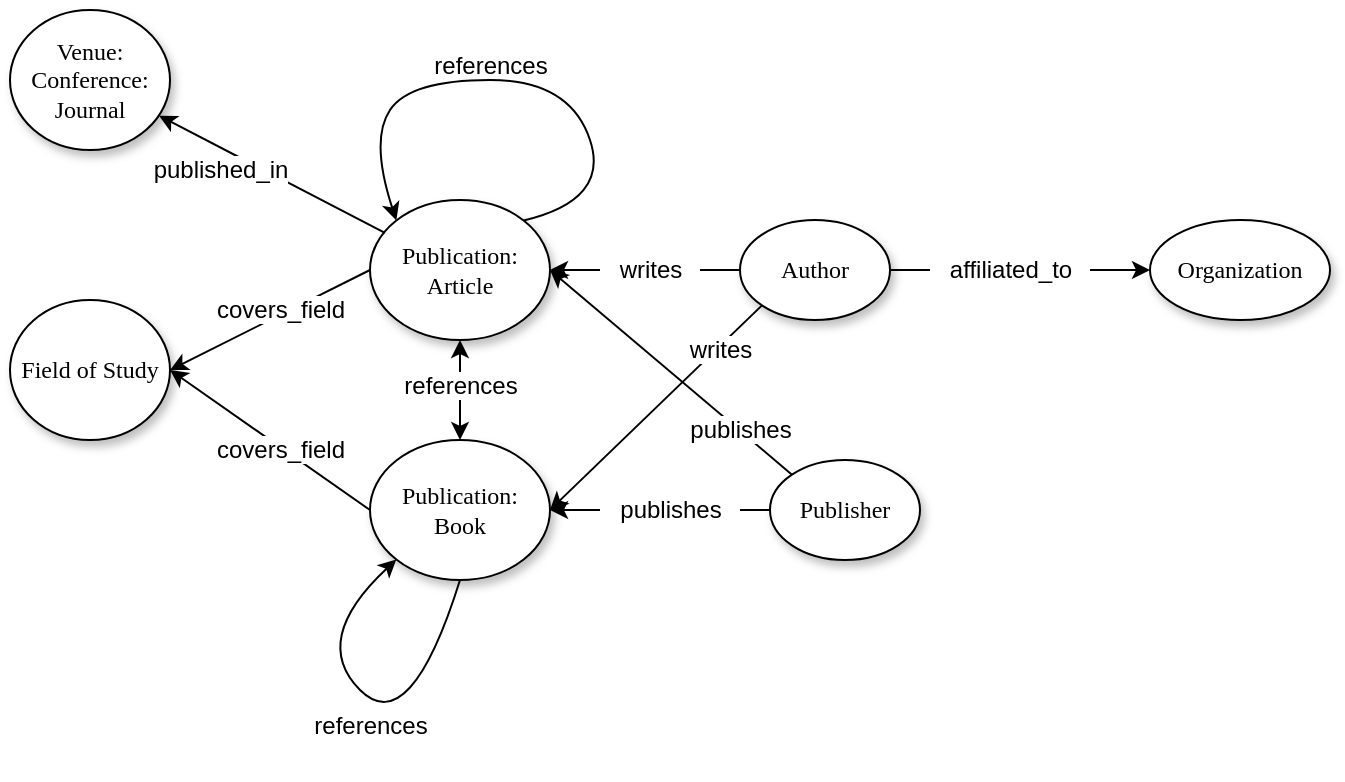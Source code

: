 <mxfile version="20.5.1" type="device"><diagram name="Page-1" id="42789a77-a242-8287-6e28-9cd8cfd52e62"><mxGraphModel dx="2522" dy="714" grid="1" gridSize="10" guides="1" tooltips="1" connect="1" arrows="1" fold="1" page="1" pageScale="1" pageWidth="1100" pageHeight="850" background="none" math="0" shadow="0"><root><mxCell id="0"/><mxCell id="1" parent="0"/><mxCell id="1ea317790d2ca983-1" value="&lt;div&gt;Publication: &lt;br&gt;&lt;/div&gt;&lt;div&gt;Article&lt;br&gt;&lt;/div&gt;" style="ellipse;whiteSpace=wrap;html=1;rounded=0;shadow=1;comic=0;labelBackgroundColor=none;strokeWidth=1;fontFamily=Verdana;fontSize=12;align=center;" parent="1" vertex="1"><mxGeometry x="-170" y="380" width="90" height="70" as="geometry"/></mxCell><mxCell id="1ea317790d2ca983-2" value="Author" style="ellipse;whiteSpace=wrap;html=1;rounded=0;shadow=1;comic=0;labelBackgroundColor=none;strokeWidth=1;fontFamily=Verdana;fontSize=12;align=center;" parent="1" vertex="1"><mxGeometry x="15" y="390" width="75" height="50" as="geometry"/></mxCell><mxCell id="1ea317790d2ca983-9" value="&lt;div&gt;Venue:&lt;/div&gt;&lt;div&gt;Conference:&lt;/div&gt;&lt;div&gt;Journal&lt;/div&gt;" style="ellipse;whiteSpace=wrap;html=1;rounded=0;shadow=1;comic=0;labelBackgroundColor=none;strokeWidth=1;fontFamily=Verdana;fontSize=12;align=center;" parent="1" vertex="1"><mxGeometry x="-350" y="285" width="80" height="70" as="geometry"/></mxCell><mxCell id="cQENNxlTNKGzeKSG3aV4-3" value="" style="endArrow=classic;html=1;rounded=0;exitX=0;exitY=0.5;exitDx=0;exitDy=0;entryX=1;entryY=0.5;entryDx=0;entryDy=0;startArrow=none;" edge="1" parent="1" source="cQENNxlTNKGzeKSG3aV4-6" target="1ea317790d2ca983-1"><mxGeometry width="50" height="50" relative="1" as="geometry"><mxPoint x="10" y="430" as="sourcePoint"/><mxPoint x="60" y="380" as="targetPoint"/></mxGeometry></mxCell><mxCell id="cQENNxlTNKGzeKSG3aV4-5" value="&lt;div&gt;references&lt;/div&gt;&lt;div&gt;&lt;br&gt;&lt;/div&gt;" style="text;html=1;resizable=0;autosize=1;align=center;verticalAlign=middle;points=[];fillColor=none;strokeColor=none;rounded=0;" vertex="1" parent="1"><mxGeometry x="-150" y="300" width="80" height="40" as="geometry"/></mxCell><mxCell id="cQENNxlTNKGzeKSG3aV4-9" value="" style="curved=1;endArrow=classic;html=1;rounded=0;exitX=1;exitY=0;exitDx=0;exitDy=0;entryX=0;entryY=0;entryDx=0;entryDy=0;" edge="1" parent="1" source="1ea317790d2ca983-1" target="1ea317790d2ca983-1"><mxGeometry width="50" height="50" relative="1" as="geometry"><mxPoint x="-100" y="380" as="sourcePoint"/><mxPoint x="-50" y="330" as="targetPoint"/><Array as="points"><mxPoint x="-50" y="380"/><mxPoint x="-70" y="320"/><mxPoint x="-150" y="320"/><mxPoint x="-170" y="350"/></Array></mxGeometry></mxCell><mxCell id="cQENNxlTNKGzeKSG3aV4-11" value="&lt;div&gt;Organization&lt;/div&gt;" style="ellipse;whiteSpace=wrap;html=1;rounded=0;shadow=1;comic=0;labelBackgroundColor=none;strokeWidth=1;fontFamily=Verdana;fontSize=12;align=center;" vertex="1" parent="1"><mxGeometry x="220" y="390" width="90" height="50" as="geometry"/></mxCell><mxCell id="cQENNxlTNKGzeKSG3aV4-13" value="" style="endArrow=classic;html=1;rounded=0;exitX=1;exitY=0.5;exitDx=0;exitDy=0;entryX=0;entryY=0.5;entryDx=0;entryDy=0;startArrow=none;" edge="1" parent="1" source="cQENNxlTNKGzeKSG3aV4-14" target="cQENNxlTNKGzeKSG3aV4-11"><mxGeometry width="50" height="50" relative="1" as="geometry"><mxPoint x="120" y="450" as="sourcePoint"/><mxPoint x="170" y="400" as="targetPoint"/></mxGeometry></mxCell><mxCell id="cQENNxlTNKGzeKSG3aV4-15" value="" style="endArrow=classic;html=1;rounded=0;exitX=0.083;exitY=0.235;exitDx=0;exitDy=0;exitPerimeter=0;" edge="1" parent="1" source="1ea317790d2ca983-1" target="1ea317790d2ca983-9"><mxGeometry width="50" height="50" relative="1" as="geometry"><mxPoint x="-160" y="500" as="sourcePoint"/><mxPoint x="-110" y="450" as="targetPoint"/></mxGeometry></mxCell><mxCell id="cQENNxlTNKGzeKSG3aV4-16" value="&lt;span style=&quot;background-color: rgb(255, 255, 255);&quot;&gt;published_in&lt;/span&gt;" style="text;html=1;resizable=0;autosize=1;align=center;verticalAlign=middle;points=[];fillColor=none;strokeColor=none;rounded=0;" vertex="1" parent="1"><mxGeometry x="-290" y="350" width="90" height="30" as="geometry"/></mxCell><mxCell id="cQENNxlTNKGzeKSG3aV4-18" value="Field of Study" style="ellipse;whiteSpace=wrap;html=1;rounded=0;shadow=1;comic=0;labelBackgroundColor=none;strokeWidth=1;fontFamily=Verdana;fontSize=12;align=center;" vertex="1" parent="1"><mxGeometry x="-350" y="430" width="80" height="70" as="geometry"/></mxCell><mxCell id="cQENNxlTNKGzeKSG3aV4-19" value="" style="endArrow=classic;html=1;rounded=0;exitX=0;exitY=0.5;exitDx=0;exitDy=0;entryX=1;entryY=0.5;entryDx=0;entryDy=0;" edge="1" parent="1" source="1ea317790d2ca983-1" target="cQENNxlTNKGzeKSG3aV4-18"><mxGeometry width="50" height="50" relative="1" as="geometry"><mxPoint x="-220.0" y="415" as="sourcePoint"/><mxPoint x="-300.0" y="415" as="targetPoint"/></mxGeometry></mxCell><mxCell id="cQENNxlTNKGzeKSG3aV4-20" value="&lt;div&gt;&lt;span style=&quot;background-color: rgb(255, 255, 255);&quot;&gt;covers_field&lt;/span&gt;&lt;/div&gt;" style="text;html=1;resizable=0;autosize=1;align=center;verticalAlign=middle;points=[];fillColor=none;strokeColor=none;rounded=0;" vertex="1" parent="1"><mxGeometry x="-260" y="420" width="90" height="30" as="geometry"/></mxCell><mxCell id="cQENNxlTNKGzeKSG3aV4-21" value="Publisher" style="ellipse;whiteSpace=wrap;html=1;rounded=0;shadow=1;comic=0;labelBackgroundColor=none;strokeWidth=1;fontFamily=Verdana;fontSize=12;align=center;" vertex="1" parent="1"><mxGeometry x="30" y="510" width="75" height="50" as="geometry"/></mxCell><mxCell id="cQENNxlTNKGzeKSG3aV4-22" value="" style="endArrow=classic;html=1;rounded=0;exitX=0;exitY=0;exitDx=0;exitDy=0;entryX=1;entryY=0.5;entryDx=0;entryDy=0;" edge="1" parent="1" source="cQENNxlTNKGzeKSG3aV4-21" target="1ea317790d2ca983-1"><mxGeometry width="50" height="50" relative="1" as="geometry"><mxPoint x="30" y="550" as="sourcePoint"/><mxPoint x="-60.0" y="535.0" as="targetPoint"/></mxGeometry></mxCell><mxCell id="cQENNxlTNKGzeKSG3aV4-27" value="&lt;div&gt;Publication:&lt;/div&gt;&lt;div&gt;Book&lt;/div&gt;" style="ellipse;whiteSpace=wrap;html=1;rounded=0;shadow=1;comic=0;labelBackgroundColor=none;strokeWidth=1;fontFamily=Verdana;fontSize=12;align=center;" vertex="1" parent="1"><mxGeometry x="-170" y="500" width="90" height="70" as="geometry"/></mxCell><mxCell id="cQENNxlTNKGzeKSG3aV4-28" value="" style="endArrow=classic;html=1;rounded=0;exitX=0;exitY=0.5;exitDx=0;exitDy=0;entryX=1;entryY=0.5;entryDx=0;entryDy=0;startArrow=none;" edge="1" parent="1" source="cQENNxlTNKGzeKSG3aV4-29" target="cQENNxlTNKGzeKSG3aV4-27"><mxGeometry width="50" height="50" relative="1" as="geometry"><mxPoint x="85.003" y="637.712" as="sourcePoint"/><mxPoint x="-88.985" y="570.002" as="targetPoint"/></mxGeometry></mxCell><mxCell id="cQENNxlTNKGzeKSG3aV4-36" value="&lt;span style=&quot;background-color: rgb(255, 255, 255);&quot;&gt;publishes&lt;/span&gt;" style="text;html=1;resizable=0;autosize=1;align=center;verticalAlign=middle;points=[];fillColor=none;strokeColor=none;rounded=0;" vertex="1" parent="1"><mxGeometry x="-20" y="480" width="70" height="30" as="geometry"/></mxCell><mxCell id="cQENNxlTNKGzeKSG3aV4-29" value="&lt;span style=&quot;background-color: rgb(255, 255, 255);&quot;&gt;publishes&lt;/span&gt;" style="text;html=1;resizable=0;autosize=1;align=center;verticalAlign=middle;points=[];fillColor=none;strokeColor=none;rounded=0;" vertex="1" parent="1"><mxGeometry x="-55" y="520" width="70" height="30" as="geometry"/></mxCell><mxCell id="cQENNxlTNKGzeKSG3aV4-42" value="" style="endArrow=none;html=1;rounded=0;exitX=0;exitY=0.5;exitDx=0;exitDy=0;entryX=1;entryY=0.5;entryDx=0;entryDy=0;" edge="1" parent="1" source="cQENNxlTNKGzeKSG3aV4-21" target="cQENNxlTNKGzeKSG3aV4-29"><mxGeometry width="50" height="50" relative="1" as="geometry"><mxPoint x="30.0" y="535" as="sourcePoint"/><mxPoint x="-80.0" y="535" as="targetPoint"/></mxGeometry></mxCell><mxCell id="cQENNxlTNKGzeKSG3aV4-6" value="writes" style="text;html=1;resizable=0;autosize=1;align=center;verticalAlign=middle;points=[];fillColor=none;strokeColor=none;rounded=0;" vertex="1" parent="1"><mxGeometry x="-55" y="400" width="50" height="30" as="geometry"/></mxCell><mxCell id="cQENNxlTNKGzeKSG3aV4-43" value="" style="endArrow=none;html=1;rounded=0;exitX=0;exitY=0.5;exitDx=0;exitDy=0;entryX=1;entryY=0.5;entryDx=0;entryDy=0;" edge="1" parent="1" source="1ea317790d2ca983-2" target="cQENNxlTNKGzeKSG3aV4-6"><mxGeometry width="50" height="50" relative="1" as="geometry"><mxPoint x="15.0" y="415" as="sourcePoint"/><mxPoint x="-80.0" y="415" as="targetPoint"/></mxGeometry></mxCell><mxCell id="cQENNxlTNKGzeKSG3aV4-44" value="" style="endArrow=classic;html=1;rounded=0;fontColor=none;exitX=0;exitY=0.5;exitDx=0;exitDy=0;entryX=1;entryY=0.5;entryDx=0;entryDy=0;" edge="1" parent="1" source="cQENNxlTNKGzeKSG3aV4-27" target="cQENNxlTNKGzeKSG3aV4-18"><mxGeometry width="50" height="50" relative="1" as="geometry"><mxPoint x="-280" y="550" as="sourcePoint"/><mxPoint x="-230" y="500" as="targetPoint"/></mxGeometry></mxCell><mxCell id="cQENNxlTNKGzeKSG3aV4-45" value="&lt;div&gt;&lt;span style=&quot;background-color: rgb(255, 255, 255);&quot;&gt;covers_field&lt;/span&gt;&lt;/div&gt;" style="text;html=1;resizable=0;autosize=1;align=center;verticalAlign=middle;points=[];fillColor=none;strokeColor=none;rounded=0;" vertex="1" parent="1"><mxGeometry x="-260" y="490" width="90" height="30" as="geometry"/></mxCell><mxCell id="cQENNxlTNKGzeKSG3aV4-51" value="" style="endArrow=classic;html=1;rounded=0;fontColor=none;exitX=0;exitY=1;exitDx=0;exitDy=0;entryX=1;entryY=0.5;entryDx=0;entryDy=0;" edge="1" parent="1" source="1ea317790d2ca983-2" target="cQENNxlTNKGzeKSG3aV4-27"><mxGeometry width="50" height="50" relative="1" as="geometry"><mxPoint x="-55" y="510" as="sourcePoint"/><mxPoint x="-5" y="460" as="targetPoint"/></mxGeometry></mxCell><mxCell id="cQENNxlTNKGzeKSG3aV4-52" value="&lt;span style=&quot;background-color: rgb(255, 255, 255);&quot;&gt;writes&lt;/span&gt;" style="text;html=1;resizable=0;autosize=1;align=center;verticalAlign=middle;points=[];fillColor=none;strokeColor=none;rounded=0;" vertex="1" parent="1"><mxGeometry x="-20" y="440" width="50" height="30" as="geometry"/></mxCell><mxCell id="cQENNxlTNKGzeKSG3aV4-53" value="&lt;div&gt;references&lt;/div&gt;&lt;div&gt;&lt;br&gt;&lt;/div&gt;" style="text;html=1;resizable=0;autosize=1;align=center;verticalAlign=middle;points=[];fillColor=none;strokeColor=none;rounded=0;" vertex="1" parent="1"><mxGeometry x="-210" y="630" width="80" height="40" as="geometry"/></mxCell><mxCell id="cQENNxlTNKGzeKSG3aV4-55" value="" style="curved=1;endArrow=classic;html=1;rounded=0;fontColor=none;entryX=0;entryY=1;entryDx=0;entryDy=0;exitX=0.5;exitY=1;exitDx=0;exitDy=0;" edge="1" parent="1" source="cQENNxlTNKGzeKSG3aV4-27" target="cQENNxlTNKGzeKSG3aV4-27"><mxGeometry width="50" height="50" relative="1" as="geometry"><mxPoint x="-70" y="590" as="sourcePoint"/><mxPoint x="-150" y="600" as="targetPoint"/><Array as="points"><mxPoint x="-150" y="650"/><mxPoint x="-200" y="600"/></Array></mxGeometry></mxCell><mxCell id="cQENNxlTNKGzeKSG3aV4-58" value="" style="endArrow=classic;startArrow=classic;html=1;rounded=0;fontColor=none;entryX=0.5;entryY=1;entryDx=0;entryDy=0;exitX=0.5;exitY=0;exitDx=0;exitDy=0;" edge="1" parent="1" source="cQENNxlTNKGzeKSG3aV4-27" target="1ea317790d2ca983-1"><mxGeometry width="50" height="50" relative="1" as="geometry"><mxPoint x="-140" y="510" as="sourcePoint"/><mxPoint x="-90" y="460" as="targetPoint"/></mxGeometry></mxCell><mxCell id="cQENNxlTNKGzeKSG3aV4-59" value="&lt;div&gt;&lt;span style=&quot;background-color: rgb(255, 255, 255);&quot;&gt;references&lt;/span&gt;&lt;/div&gt;&lt;div&gt;&lt;span style=&quot;background-color: rgb(255, 255, 255);&quot;&gt;&lt;br&gt;&lt;/span&gt;&lt;/div&gt;" style="text;html=1;resizable=0;autosize=1;align=center;verticalAlign=middle;points=[];fillColor=none;strokeColor=none;rounded=0;" vertex="1" parent="1"><mxGeometry x="-165" y="460" width="80" height="40" as="geometry"/></mxCell><mxCell id="cQENNxlTNKGzeKSG3aV4-14" value="&lt;div&gt;&lt;span style=&quot;background-color: rgb(255, 255, 255);&quot;&gt;affiliated_to&lt;/span&gt;&lt;/div&gt;" style="text;html=1;resizable=0;autosize=1;align=center;verticalAlign=middle;points=[];fillColor=none;strokeColor=none;rounded=0;" vertex="1" parent="1"><mxGeometry x="110" y="400" width="80" height="30" as="geometry"/></mxCell><mxCell id="cQENNxlTNKGzeKSG3aV4-60" value="" style="endArrow=none;html=1;rounded=0;exitX=1;exitY=0.5;exitDx=0;exitDy=0;entryX=0;entryY=0.5;entryDx=0;entryDy=0;" edge="1" parent="1" source="1ea317790d2ca983-2" target="cQENNxlTNKGzeKSG3aV4-14"><mxGeometry width="50" height="50" relative="1" as="geometry"><mxPoint x="90.0" y="415" as="sourcePoint"/><mxPoint x="170.0" y="415" as="targetPoint"/></mxGeometry></mxCell></root></mxGraphModel></diagram></mxfile>